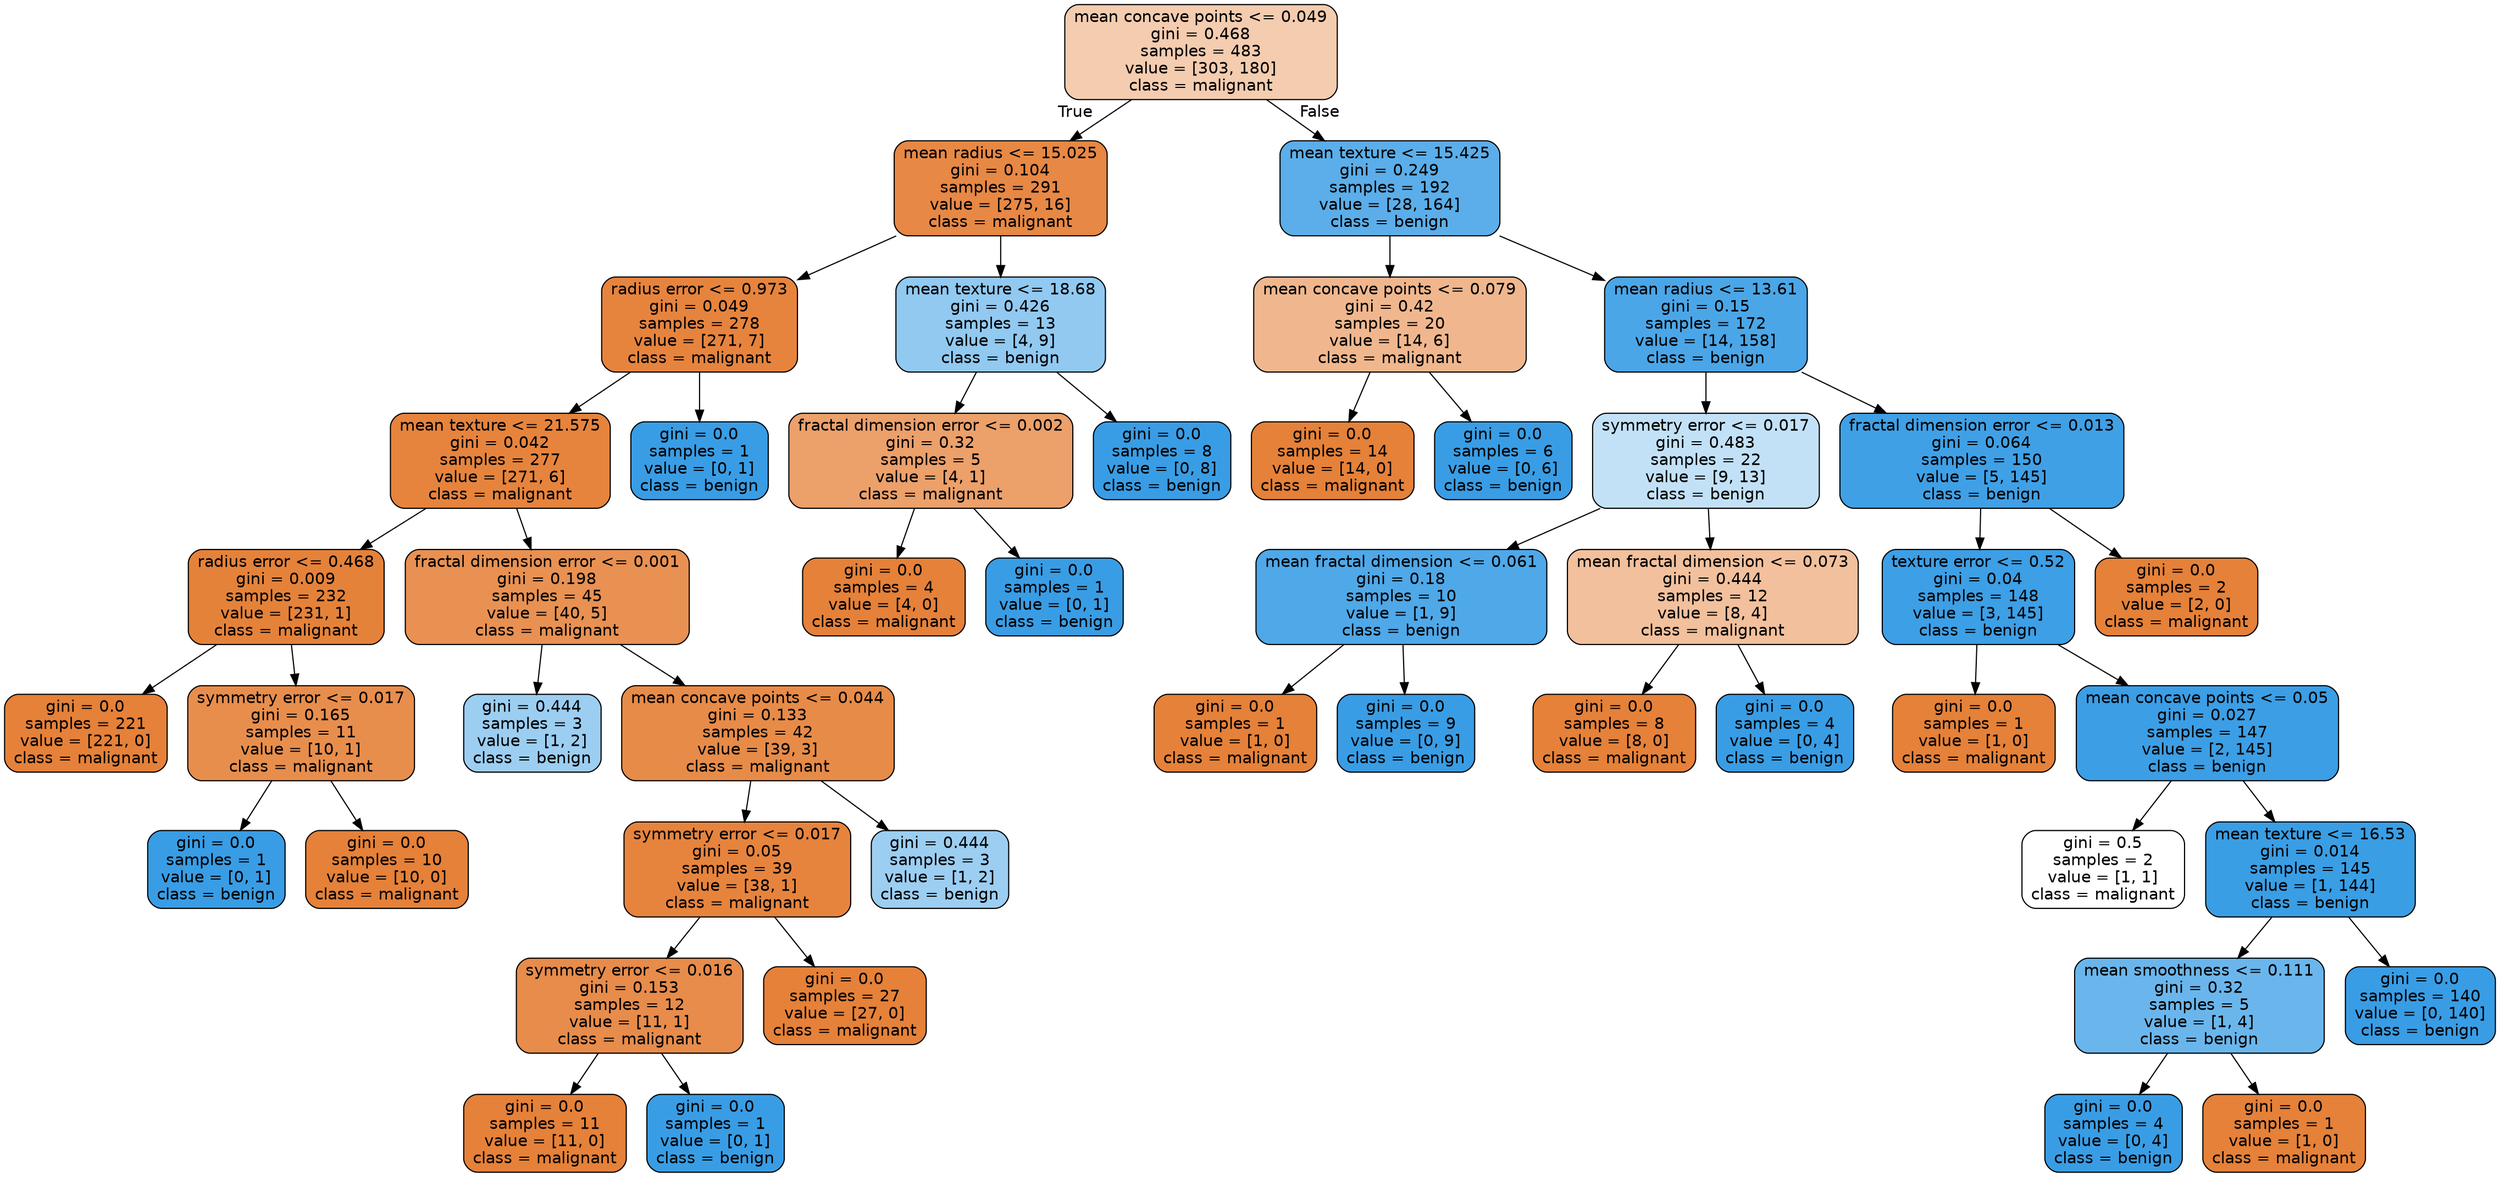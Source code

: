 digraph Tree {
node [shape=box, style="filled, rounded", color="black", fontname="helvetica"] ;
edge [fontname="helvetica"] ;
0 [label="mean concave points <= 0.049\ngini = 0.468\nsamples = 483\nvalue = [303, 180]\nclass = malignant", fillcolor="#f4ccaf"] ;
1 [label="mean radius <= 15.025\ngini = 0.104\nsamples = 291\nvalue = [275, 16]\nclass = malignant", fillcolor="#e78845"] ;
0 -> 1 [labeldistance=2.5, labelangle=45, headlabel="True"] ;
2 [label="radius error <= 0.973\ngini = 0.049\nsamples = 278\nvalue = [271, 7]\nclass = malignant", fillcolor="#e6843e"] ;
1 -> 2 ;
3 [label="mean texture <= 21.575\ngini = 0.042\nsamples = 277\nvalue = [271, 6]\nclass = malignant", fillcolor="#e6843d"] ;
2 -> 3 ;
4 [label="radius error <= 0.468\ngini = 0.009\nsamples = 232\nvalue = [231, 1]\nclass = malignant", fillcolor="#e5823a"] ;
3 -> 4 ;
5 [label="gini = 0.0\nsamples = 221\nvalue = [221, 0]\nclass = malignant", fillcolor="#e58139"] ;
4 -> 5 ;
6 [label="symmetry error <= 0.017\ngini = 0.165\nsamples = 11\nvalue = [10, 1]\nclass = malignant", fillcolor="#e88e4d"] ;
4 -> 6 ;
7 [label="gini = 0.0\nsamples = 1\nvalue = [0, 1]\nclass = benign", fillcolor="#399de5"] ;
6 -> 7 ;
8 [label="gini = 0.0\nsamples = 10\nvalue = [10, 0]\nclass = malignant", fillcolor="#e58139"] ;
6 -> 8 ;
9 [label="fractal dimension error <= 0.001\ngini = 0.198\nsamples = 45\nvalue = [40, 5]\nclass = malignant", fillcolor="#e89152"] ;
3 -> 9 ;
10 [label="gini = 0.444\nsamples = 3\nvalue = [1, 2]\nclass = benign", fillcolor="#9ccef2"] ;
9 -> 10 ;
11 [label="mean concave points <= 0.044\ngini = 0.133\nsamples = 42\nvalue = [39, 3]\nclass = malignant", fillcolor="#e78b48"] ;
9 -> 11 ;
12 [label="symmetry error <= 0.017\ngini = 0.05\nsamples = 39\nvalue = [38, 1]\nclass = malignant", fillcolor="#e6843e"] ;
11 -> 12 ;
13 [label="symmetry error <= 0.016\ngini = 0.153\nsamples = 12\nvalue = [11, 1]\nclass = malignant", fillcolor="#e78c4b"] ;
12 -> 13 ;
14 [label="gini = 0.0\nsamples = 11\nvalue = [11, 0]\nclass = malignant", fillcolor="#e58139"] ;
13 -> 14 ;
15 [label="gini = 0.0\nsamples = 1\nvalue = [0, 1]\nclass = benign", fillcolor="#399de5"] ;
13 -> 15 ;
16 [label="gini = 0.0\nsamples = 27\nvalue = [27, 0]\nclass = malignant", fillcolor="#e58139"] ;
12 -> 16 ;
17 [label="gini = 0.444\nsamples = 3\nvalue = [1, 2]\nclass = benign", fillcolor="#9ccef2"] ;
11 -> 17 ;
18 [label="gini = 0.0\nsamples = 1\nvalue = [0, 1]\nclass = benign", fillcolor="#399de5"] ;
2 -> 18 ;
19 [label="mean texture <= 18.68\ngini = 0.426\nsamples = 13\nvalue = [4, 9]\nclass = benign", fillcolor="#91c9f1"] ;
1 -> 19 ;
20 [label="fractal dimension error <= 0.002\ngini = 0.32\nsamples = 5\nvalue = [4, 1]\nclass = malignant", fillcolor="#eca06a"] ;
19 -> 20 ;
21 [label="gini = 0.0\nsamples = 4\nvalue = [4, 0]\nclass = malignant", fillcolor="#e58139"] ;
20 -> 21 ;
22 [label="gini = 0.0\nsamples = 1\nvalue = [0, 1]\nclass = benign", fillcolor="#399de5"] ;
20 -> 22 ;
23 [label="gini = 0.0\nsamples = 8\nvalue = [0, 8]\nclass = benign", fillcolor="#399de5"] ;
19 -> 23 ;
24 [label="mean texture <= 15.425\ngini = 0.249\nsamples = 192\nvalue = [28, 164]\nclass = benign", fillcolor="#5baee9"] ;
0 -> 24 [labeldistance=2.5, labelangle=-45, headlabel="False"] ;
25 [label="mean concave points <= 0.079\ngini = 0.42\nsamples = 20\nvalue = [14, 6]\nclass = malignant", fillcolor="#f0b78e"] ;
24 -> 25 ;
26 [label="gini = 0.0\nsamples = 14\nvalue = [14, 0]\nclass = malignant", fillcolor="#e58139"] ;
25 -> 26 ;
27 [label="gini = 0.0\nsamples = 6\nvalue = [0, 6]\nclass = benign", fillcolor="#399de5"] ;
25 -> 27 ;
28 [label="mean radius <= 13.61\ngini = 0.15\nsamples = 172\nvalue = [14, 158]\nclass = benign", fillcolor="#4ba6e7"] ;
24 -> 28 ;
29 [label="symmetry error <= 0.017\ngini = 0.483\nsamples = 22\nvalue = [9, 13]\nclass = benign", fillcolor="#c2e1f7"] ;
28 -> 29 ;
30 [label="mean fractal dimension <= 0.061\ngini = 0.18\nsamples = 10\nvalue = [1, 9]\nclass = benign", fillcolor="#4fa8e8"] ;
29 -> 30 ;
31 [label="gini = 0.0\nsamples = 1\nvalue = [1, 0]\nclass = malignant", fillcolor="#e58139"] ;
30 -> 31 ;
32 [label="gini = 0.0\nsamples = 9\nvalue = [0, 9]\nclass = benign", fillcolor="#399de5"] ;
30 -> 32 ;
33 [label="mean fractal dimension <= 0.073\ngini = 0.444\nsamples = 12\nvalue = [8, 4]\nclass = malignant", fillcolor="#f2c09c"] ;
29 -> 33 ;
34 [label="gini = 0.0\nsamples = 8\nvalue = [8, 0]\nclass = malignant", fillcolor="#e58139"] ;
33 -> 34 ;
35 [label="gini = 0.0\nsamples = 4\nvalue = [0, 4]\nclass = benign", fillcolor="#399de5"] ;
33 -> 35 ;
36 [label="fractal dimension error <= 0.013\ngini = 0.064\nsamples = 150\nvalue = [5, 145]\nclass = benign", fillcolor="#40a0e6"] ;
28 -> 36 ;
37 [label="texture error <= 0.52\ngini = 0.04\nsamples = 148\nvalue = [3, 145]\nclass = benign", fillcolor="#3d9fe6"] ;
36 -> 37 ;
38 [label="gini = 0.0\nsamples = 1\nvalue = [1, 0]\nclass = malignant", fillcolor="#e58139"] ;
37 -> 38 ;
39 [label="mean concave points <= 0.05\ngini = 0.027\nsamples = 147\nvalue = [2, 145]\nclass = benign", fillcolor="#3c9ee5"] ;
37 -> 39 ;
40 [label="gini = 0.5\nsamples = 2\nvalue = [1, 1]\nclass = malignant", fillcolor="#ffffff"] ;
39 -> 40 ;
41 [label="mean texture <= 16.53\ngini = 0.014\nsamples = 145\nvalue = [1, 144]\nclass = benign", fillcolor="#3a9ee5"] ;
39 -> 41 ;
42 [label="mean smoothness <= 0.111\ngini = 0.32\nsamples = 5\nvalue = [1, 4]\nclass = benign", fillcolor="#6ab6ec"] ;
41 -> 42 ;
43 [label="gini = 0.0\nsamples = 4\nvalue = [0, 4]\nclass = benign", fillcolor="#399de5"] ;
42 -> 43 ;
44 [label="gini = 0.0\nsamples = 1\nvalue = [1, 0]\nclass = malignant", fillcolor="#e58139"] ;
42 -> 44 ;
45 [label="gini = 0.0\nsamples = 140\nvalue = [0, 140]\nclass = benign", fillcolor="#399de5"] ;
41 -> 45 ;
46 [label="gini = 0.0\nsamples = 2\nvalue = [2, 0]\nclass = malignant", fillcolor="#e58139"] ;
36 -> 46 ;
}